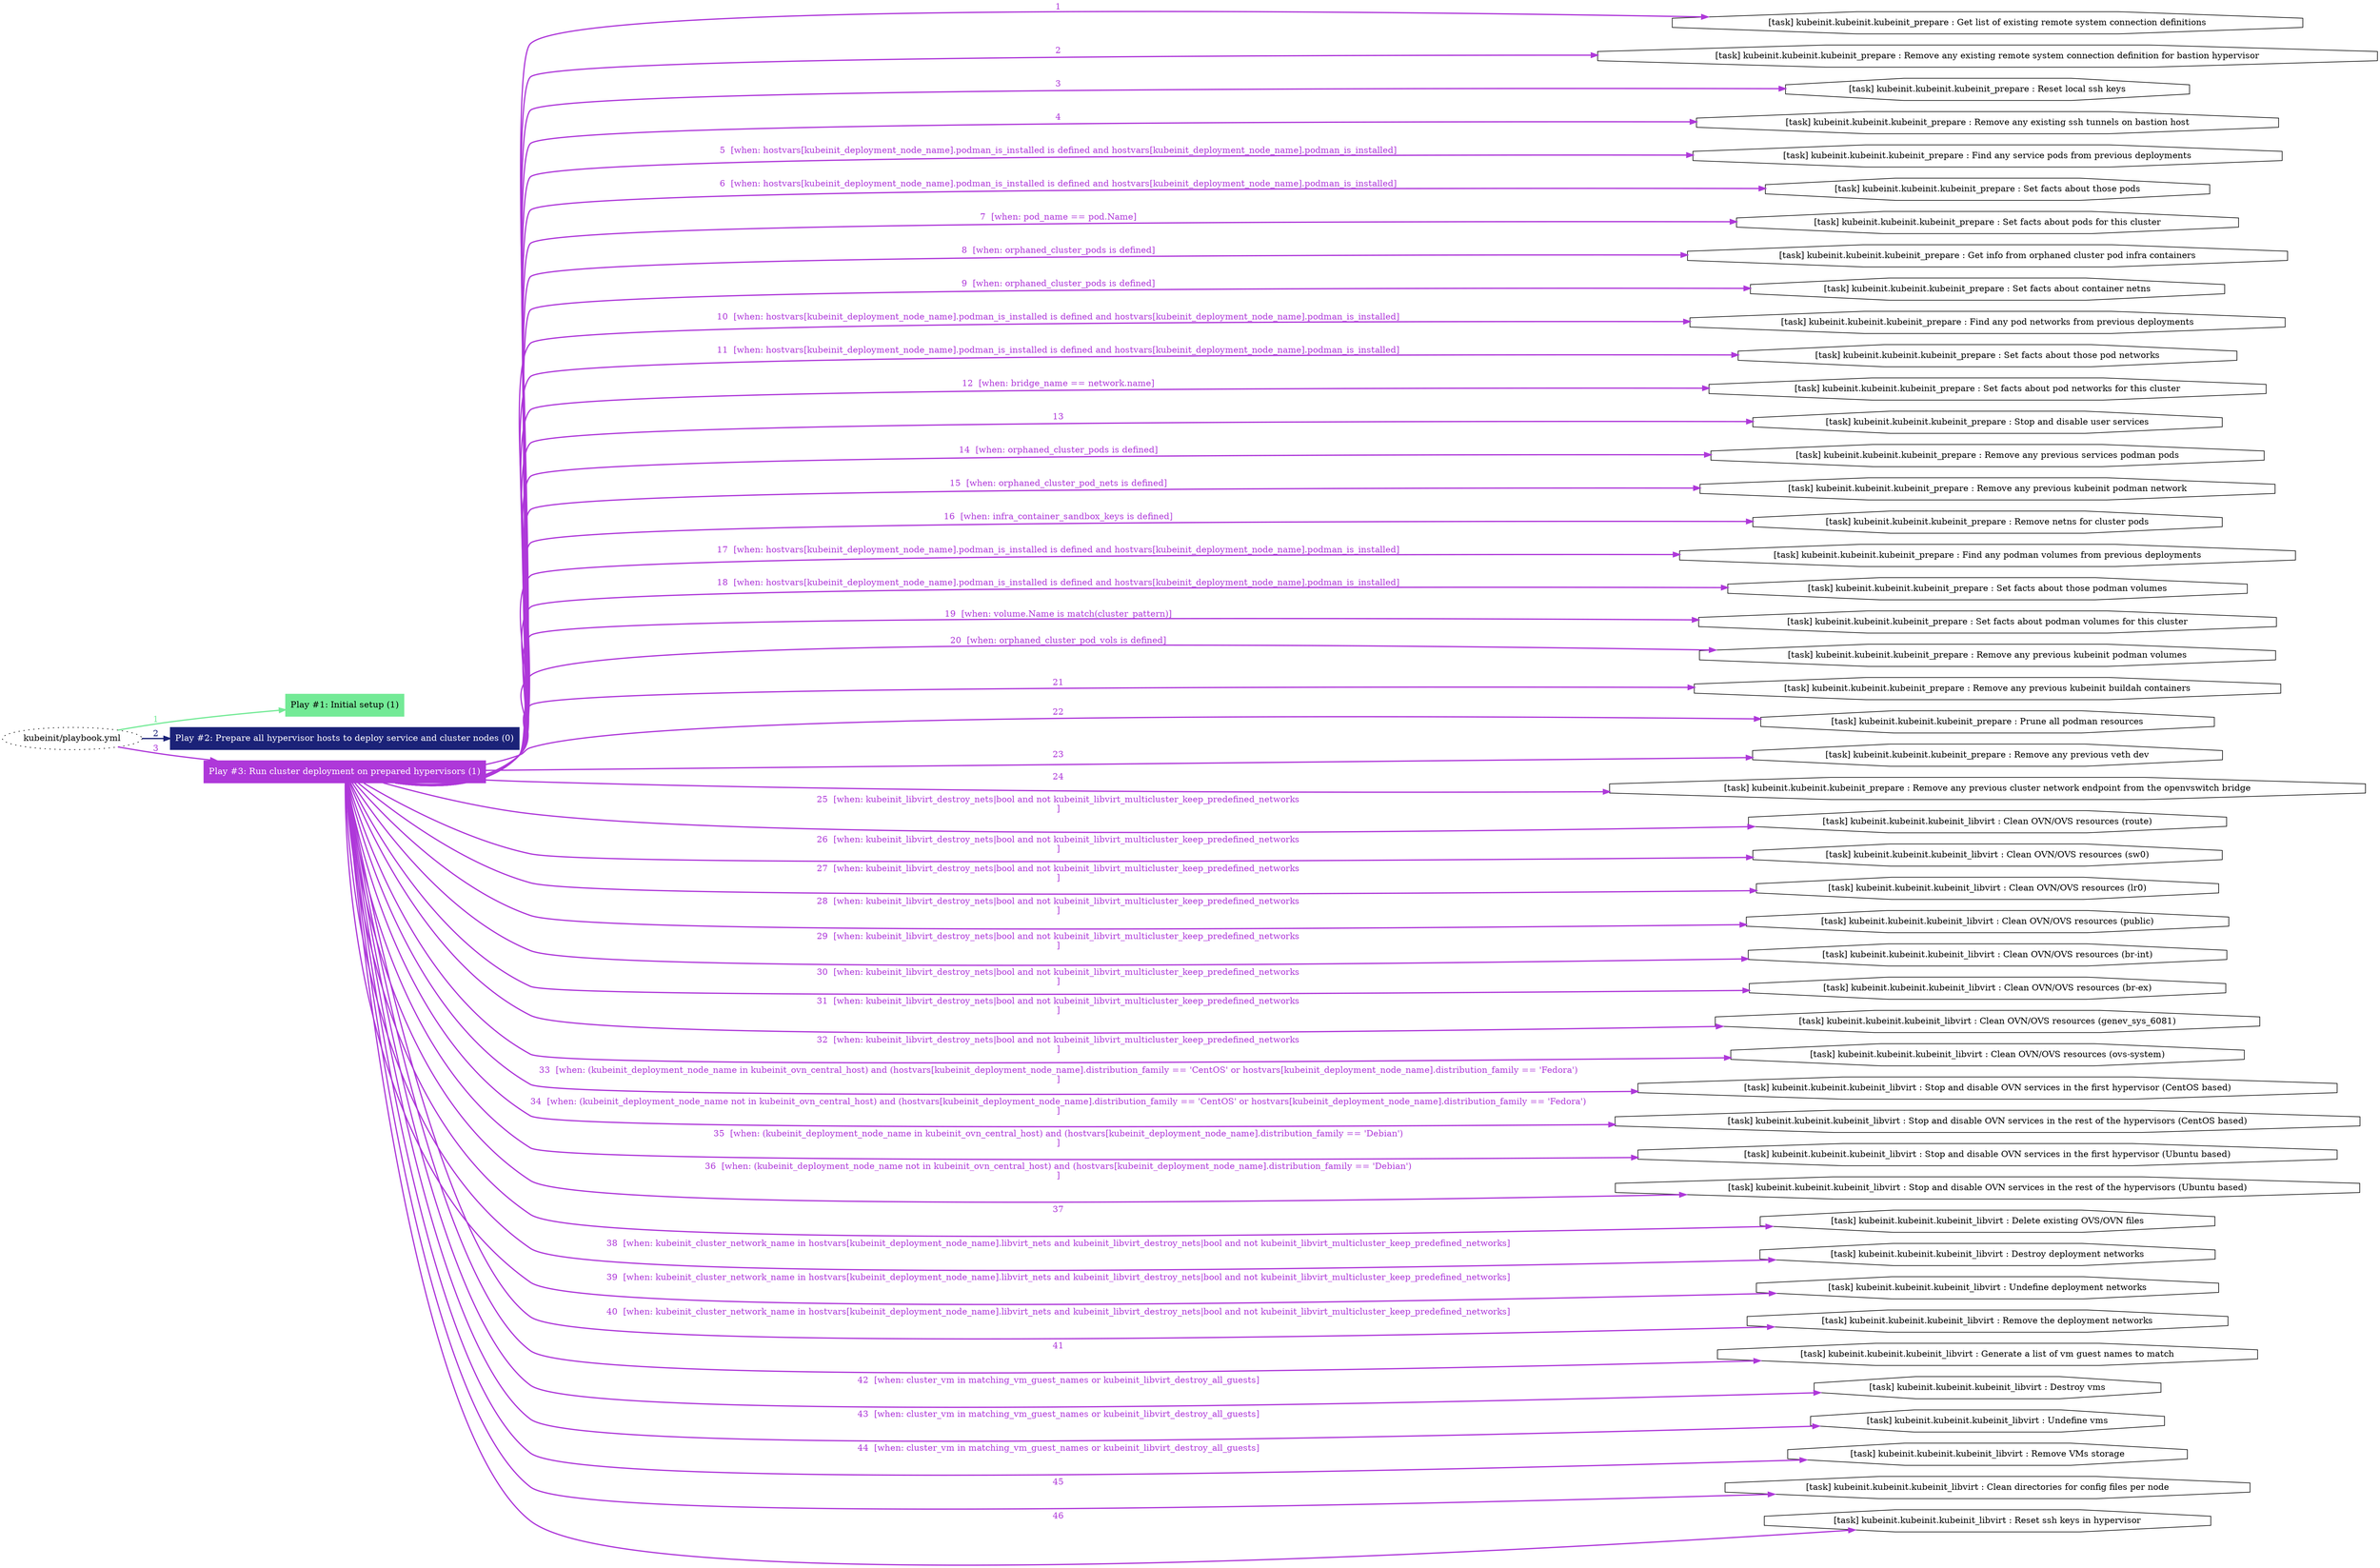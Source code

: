 digraph "kubeinit/playbook.yml "{
	graph [concentrate=true ordering=in rankdir=LR ratio=fill]
	edge [esep=5 sep=10]
	"kubeinit/playbook.yml" [id=root_node style=dotted]
	subgraph "Play #1: Initial setup (1) "{
		"Play #1: Initial setup (1)" [color="#73ea96" fontcolor="#000000" id="play_a245b3da-8842-4a97-b61f-3605385a20d6" shape=box style=filled tooltip=localhost]
		"kubeinit/playbook.yml" -> "Play #1: Initial setup (1)" [label=1 color="#73ea96" fontcolor="#73ea96" id="edge_eac80fef-6f74-4cdf-937e-ecfb4d2c3e98" style=bold]
	}
	subgraph "Play #2: Prepare all hypervisor hosts to deploy service and cluster nodes (0) "{
		"Play #2: Prepare all hypervisor hosts to deploy service and cluster nodes (0)" [color="#1b2278" fontcolor="#ffffff" id="play_a7f84145-6794-4fc3-b3a9-f9c51875859d" shape=box style=filled tooltip=""]
		"kubeinit/playbook.yml" -> "Play #2: Prepare all hypervisor hosts to deploy service and cluster nodes (0)" [label=2 color="#1b2278" fontcolor="#1b2278" id="edge_0f2a3a07-4253-4b7a-87d9-7df2b0cf1224" style=bold]
	}
	subgraph "Play #3: Run cluster deployment on prepared hypervisors (1) "{
		"Play #3: Run cluster deployment on prepared hypervisors (1)" [color="#ae38d9" fontcolor="#ffffff" id="play_402f9038-ac93-4fea-ae9d-03a6981da7d8" shape=box style=filled tooltip=localhost]
		"kubeinit/playbook.yml" -> "Play #3: Run cluster deployment on prepared hypervisors (1)" [label=3 color="#ae38d9" fontcolor="#ae38d9" id="edge_a19cc7b2-3806-4c32-be45-266143183481" style=bold]
		"task_a2503cd3-e9b6-40d5-aeb2-bf15720f64ea" [label="[task] kubeinit.kubeinit.kubeinit_prepare : Get list of existing remote system connection definitions" id="task_a2503cd3-e9b6-40d5-aeb2-bf15720f64ea" shape=octagon tooltip="[task] kubeinit.kubeinit.kubeinit_prepare : Get list of existing remote system connection definitions"]
		"Play #3: Run cluster deployment on prepared hypervisors (1)" -> "task_a2503cd3-e9b6-40d5-aeb2-bf15720f64ea" [label=1 color="#ae38d9" fontcolor="#ae38d9" id="edge_66f5557a-916c-4ea4-9576-3880687c28ae" style=bold]
		"task_350338f8-7020-4419-a916-f436c8e56d45" [label="[task] kubeinit.kubeinit.kubeinit_prepare : Remove any existing remote system connection definition for bastion hypervisor" id="task_350338f8-7020-4419-a916-f436c8e56d45" shape=octagon tooltip="[task] kubeinit.kubeinit.kubeinit_prepare : Remove any existing remote system connection definition for bastion hypervisor"]
		"Play #3: Run cluster deployment on prepared hypervisors (1)" -> "task_350338f8-7020-4419-a916-f436c8e56d45" [label=2 color="#ae38d9" fontcolor="#ae38d9" id="edge_bf64fc8c-562e-4c33-8fd9-27603032c11b" style=bold]
		"task_2e7da607-7479-41cc-bc1b-94aafa6c8920" [label="[task] kubeinit.kubeinit.kubeinit_prepare : Reset local ssh keys" id="task_2e7da607-7479-41cc-bc1b-94aafa6c8920" shape=octagon tooltip="[task] kubeinit.kubeinit.kubeinit_prepare : Reset local ssh keys"]
		"Play #3: Run cluster deployment on prepared hypervisors (1)" -> "task_2e7da607-7479-41cc-bc1b-94aafa6c8920" [label=3 color="#ae38d9" fontcolor="#ae38d9" id="edge_9f1431b7-7193-4043-9060-374d05a7e2d9" style=bold]
		"task_d0f9f94c-69fd-457b-9e74-45659f3b3c11" [label="[task] kubeinit.kubeinit.kubeinit_prepare : Remove any existing ssh tunnels on bastion host" id="task_d0f9f94c-69fd-457b-9e74-45659f3b3c11" shape=octagon tooltip="[task] kubeinit.kubeinit.kubeinit_prepare : Remove any existing ssh tunnels on bastion host"]
		"Play #3: Run cluster deployment on prepared hypervisors (1)" -> "task_d0f9f94c-69fd-457b-9e74-45659f3b3c11" [label=4 color="#ae38d9" fontcolor="#ae38d9" id="edge_2af4594b-dfb7-4cea-9633-1380a0a526d1" style=bold]
		"task_2b5cf634-a4c7-4c56-91cd-ea262b046f35" [label="[task] kubeinit.kubeinit.kubeinit_prepare : Find any service pods from previous deployments" id="task_2b5cf634-a4c7-4c56-91cd-ea262b046f35" shape=octagon tooltip="[task] kubeinit.kubeinit.kubeinit_prepare : Find any service pods from previous deployments"]
		"Play #3: Run cluster deployment on prepared hypervisors (1)" -> "task_2b5cf634-a4c7-4c56-91cd-ea262b046f35" [label="5  [when: hostvars[kubeinit_deployment_node_name].podman_is_installed is defined and hostvars[kubeinit_deployment_node_name].podman_is_installed]" color="#ae38d9" fontcolor="#ae38d9" id="edge_e83c7ae1-9be6-49ba-a1c7-a755243991f4" style=bold]
		"task_90a499a3-75e7-4163-9fc7-d89d53a0edc4" [label="[task] kubeinit.kubeinit.kubeinit_prepare : Set facts about those pods" id="task_90a499a3-75e7-4163-9fc7-d89d53a0edc4" shape=octagon tooltip="[task] kubeinit.kubeinit.kubeinit_prepare : Set facts about those pods"]
		"Play #3: Run cluster deployment on prepared hypervisors (1)" -> "task_90a499a3-75e7-4163-9fc7-d89d53a0edc4" [label="6  [when: hostvars[kubeinit_deployment_node_name].podman_is_installed is defined and hostvars[kubeinit_deployment_node_name].podman_is_installed]" color="#ae38d9" fontcolor="#ae38d9" id="edge_d7ebf30d-6972-4dae-9ea2-c22e68ad72b9" style=bold]
		"task_16f2c395-bcfb-4fbd-b69f-07ac7f734696" [label="[task] kubeinit.kubeinit.kubeinit_prepare : Set facts about pods for this cluster" id="task_16f2c395-bcfb-4fbd-b69f-07ac7f734696" shape=octagon tooltip="[task] kubeinit.kubeinit.kubeinit_prepare : Set facts about pods for this cluster"]
		"Play #3: Run cluster deployment on prepared hypervisors (1)" -> "task_16f2c395-bcfb-4fbd-b69f-07ac7f734696" [label="7  [when: pod_name == pod.Name]" color="#ae38d9" fontcolor="#ae38d9" id="edge_fdd5452d-25ba-409a-b897-6161d04f1d28" style=bold]
		"task_7f6c052c-41d2-43c9-8bb0-5ace3162a1b6" [label="[task] kubeinit.kubeinit.kubeinit_prepare : Get info from orphaned cluster pod infra containers" id="task_7f6c052c-41d2-43c9-8bb0-5ace3162a1b6" shape=octagon tooltip="[task] kubeinit.kubeinit.kubeinit_prepare : Get info from orphaned cluster pod infra containers"]
		"Play #3: Run cluster deployment on prepared hypervisors (1)" -> "task_7f6c052c-41d2-43c9-8bb0-5ace3162a1b6" [label="8  [when: orphaned_cluster_pods is defined]" color="#ae38d9" fontcolor="#ae38d9" id="edge_eb2322de-fefb-4803-a2a8-b029c3259df3" style=bold]
		"task_900a7013-e8ab-449c-a9cf-a95c3bd7e272" [label="[task] kubeinit.kubeinit.kubeinit_prepare : Set facts about container netns" id="task_900a7013-e8ab-449c-a9cf-a95c3bd7e272" shape=octagon tooltip="[task] kubeinit.kubeinit.kubeinit_prepare : Set facts about container netns"]
		"Play #3: Run cluster deployment on prepared hypervisors (1)" -> "task_900a7013-e8ab-449c-a9cf-a95c3bd7e272" [label="9  [when: orphaned_cluster_pods is defined]" color="#ae38d9" fontcolor="#ae38d9" id="edge_bd166faf-55e1-46a6-ad08-d64037a66802" style=bold]
		"task_768c7f74-65bd-48fc-8c05-fea3eee95220" [label="[task] kubeinit.kubeinit.kubeinit_prepare : Find any pod networks from previous deployments" id="task_768c7f74-65bd-48fc-8c05-fea3eee95220" shape=octagon tooltip="[task] kubeinit.kubeinit.kubeinit_prepare : Find any pod networks from previous deployments"]
		"Play #3: Run cluster deployment on prepared hypervisors (1)" -> "task_768c7f74-65bd-48fc-8c05-fea3eee95220" [label="10  [when: hostvars[kubeinit_deployment_node_name].podman_is_installed is defined and hostvars[kubeinit_deployment_node_name].podman_is_installed]" color="#ae38d9" fontcolor="#ae38d9" id="edge_13fc4740-655f-4600-93cd-3d266ec88728" style=bold]
		"task_c9a82654-37fb-41a0-a9d5-ed06fcdf3bcb" [label="[task] kubeinit.kubeinit.kubeinit_prepare : Set facts about those pod networks" id="task_c9a82654-37fb-41a0-a9d5-ed06fcdf3bcb" shape=octagon tooltip="[task] kubeinit.kubeinit.kubeinit_prepare : Set facts about those pod networks"]
		"Play #3: Run cluster deployment on prepared hypervisors (1)" -> "task_c9a82654-37fb-41a0-a9d5-ed06fcdf3bcb" [label="11  [when: hostvars[kubeinit_deployment_node_name].podman_is_installed is defined and hostvars[kubeinit_deployment_node_name].podman_is_installed]" color="#ae38d9" fontcolor="#ae38d9" id="edge_5bcfb7b0-a1a7-431f-b724-8e7e3158d18e" style=bold]
		"task_2d88db2e-9816-44f9-950d-4897bfb32fcb" [label="[task] kubeinit.kubeinit.kubeinit_prepare : Set facts about pod networks for this cluster" id="task_2d88db2e-9816-44f9-950d-4897bfb32fcb" shape=octagon tooltip="[task] kubeinit.kubeinit.kubeinit_prepare : Set facts about pod networks for this cluster"]
		"Play #3: Run cluster deployment on prepared hypervisors (1)" -> "task_2d88db2e-9816-44f9-950d-4897bfb32fcb" [label="12  [when: bridge_name == network.name]" color="#ae38d9" fontcolor="#ae38d9" id="edge_3fd90435-413e-47e8-9006-8f5953edbbd5" style=bold]
		"task_ce3b75e3-3ea1-44cb-bd8d-1995f69ed0dc" [label="[task] kubeinit.kubeinit.kubeinit_prepare : Stop and disable user services" id="task_ce3b75e3-3ea1-44cb-bd8d-1995f69ed0dc" shape=octagon tooltip="[task] kubeinit.kubeinit.kubeinit_prepare : Stop and disable user services"]
		"Play #3: Run cluster deployment on prepared hypervisors (1)" -> "task_ce3b75e3-3ea1-44cb-bd8d-1995f69ed0dc" [label=13 color="#ae38d9" fontcolor="#ae38d9" id="edge_42468bd8-714f-4f01-8238-ee29477d690d" style=bold]
		"task_05981521-ad57-41d7-ae1c-781f3fe48f50" [label="[task] kubeinit.kubeinit.kubeinit_prepare : Remove any previous services podman pods" id="task_05981521-ad57-41d7-ae1c-781f3fe48f50" shape=octagon tooltip="[task] kubeinit.kubeinit.kubeinit_prepare : Remove any previous services podman pods"]
		"Play #3: Run cluster deployment on prepared hypervisors (1)" -> "task_05981521-ad57-41d7-ae1c-781f3fe48f50" [label="14  [when: orphaned_cluster_pods is defined]" color="#ae38d9" fontcolor="#ae38d9" id="edge_7926cfd6-0924-4c57-b457-91436bbbe016" style=bold]
		"task_4e3c2af1-bdeb-48b4-a3af-a77e74938917" [label="[task] kubeinit.kubeinit.kubeinit_prepare : Remove any previous kubeinit podman network" id="task_4e3c2af1-bdeb-48b4-a3af-a77e74938917" shape=octagon tooltip="[task] kubeinit.kubeinit.kubeinit_prepare : Remove any previous kubeinit podman network"]
		"Play #3: Run cluster deployment on prepared hypervisors (1)" -> "task_4e3c2af1-bdeb-48b4-a3af-a77e74938917" [label="15  [when: orphaned_cluster_pod_nets is defined]" color="#ae38d9" fontcolor="#ae38d9" id="edge_91886cb1-6e27-453c-9411-180814f5f1ba" style=bold]
		"task_e908e9b5-277b-456e-9413-844e3d83452b" [label="[task] kubeinit.kubeinit.kubeinit_prepare : Remove netns for cluster pods" id="task_e908e9b5-277b-456e-9413-844e3d83452b" shape=octagon tooltip="[task] kubeinit.kubeinit.kubeinit_prepare : Remove netns for cluster pods"]
		"Play #3: Run cluster deployment on prepared hypervisors (1)" -> "task_e908e9b5-277b-456e-9413-844e3d83452b" [label="16  [when: infra_container_sandbox_keys is defined]" color="#ae38d9" fontcolor="#ae38d9" id="edge_d2ff7a57-a0e8-41a0-bce0-43a6ca5a2966" style=bold]
		"task_86b41b00-1c21-4092-9887-552cb9266701" [label="[task] kubeinit.kubeinit.kubeinit_prepare : Find any podman volumes from previous deployments" id="task_86b41b00-1c21-4092-9887-552cb9266701" shape=octagon tooltip="[task] kubeinit.kubeinit.kubeinit_prepare : Find any podman volumes from previous deployments"]
		"Play #3: Run cluster deployment on prepared hypervisors (1)" -> "task_86b41b00-1c21-4092-9887-552cb9266701" [label="17  [when: hostvars[kubeinit_deployment_node_name].podman_is_installed is defined and hostvars[kubeinit_deployment_node_name].podman_is_installed]" color="#ae38d9" fontcolor="#ae38d9" id="edge_09d21406-9926-4741-928d-9d63f864fa38" style=bold]
		"task_546edb35-94c7-4ee3-aa60-48c70806f227" [label="[task] kubeinit.kubeinit.kubeinit_prepare : Set facts about those podman volumes" id="task_546edb35-94c7-4ee3-aa60-48c70806f227" shape=octagon tooltip="[task] kubeinit.kubeinit.kubeinit_prepare : Set facts about those podman volumes"]
		"Play #3: Run cluster deployment on prepared hypervisors (1)" -> "task_546edb35-94c7-4ee3-aa60-48c70806f227" [label="18  [when: hostvars[kubeinit_deployment_node_name].podman_is_installed is defined and hostvars[kubeinit_deployment_node_name].podman_is_installed]" color="#ae38d9" fontcolor="#ae38d9" id="edge_5ec61abd-ff8e-4eb1-8186-80a430b45662" style=bold]
		"task_d5316b5c-e4b9-4863-b703-462e97033d77" [label="[task] kubeinit.kubeinit.kubeinit_prepare : Set facts about podman volumes for this cluster" id="task_d5316b5c-e4b9-4863-b703-462e97033d77" shape=octagon tooltip="[task] kubeinit.kubeinit.kubeinit_prepare : Set facts about podman volumes for this cluster"]
		"Play #3: Run cluster deployment on prepared hypervisors (1)" -> "task_d5316b5c-e4b9-4863-b703-462e97033d77" [label="19  [when: volume.Name is match(cluster_pattern)]" color="#ae38d9" fontcolor="#ae38d9" id="edge_bb7624c4-8258-4941-b9cd-5dd2f45bf46e" style=bold]
		"task_a29538c2-73b9-4177-a331-d5b7a3de4bb3" [label="[task] kubeinit.kubeinit.kubeinit_prepare : Remove any previous kubeinit podman volumes" id="task_a29538c2-73b9-4177-a331-d5b7a3de4bb3" shape=octagon tooltip="[task] kubeinit.kubeinit.kubeinit_prepare : Remove any previous kubeinit podman volumes"]
		"Play #3: Run cluster deployment on prepared hypervisors (1)" -> "task_a29538c2-73b9-4177-a331-d5b7a3de4bb3" [label="20  [when: orphaned_cluster_pod_vols is defined]" color="#ae38d9" fontcolor="#ae38d9" id="edge_8f2cea46-b577-4aa3-8755-2a6856720f75" style=bold]
		"task_294c2df1-3d63-4cea-9849-c6124fd8d9d0" [label="[task] kubeinit.kubeinit.kubeinit_prepare : Remove any previous kubeinit buildah containers" id="task_294c2df1-3d63-4cea-9849-c6124fd8d9d0" shape=octagon tooltip="[task] kubeinit.kubeinit.kubeinit_prepare : Remove any previous kubeinit buildah containers"]
		"Play #3: Run cluster deployment on prepared hypervisors (1)" -> "task_294c2df1-3d63-4cea-9849-c6124fd8d9d0" [label=21 color="#ae38d9" fontcolor="#ae38d9" id="edge_7212dc4a-09db-40f5-8b57-238ea76f3f40" style=bold]
		"task_3ad1a65b-ff77-47b0-a00e-1df1173bcb14" [label="[task] kubeinit.kubeinit.kubeinit_prepare : Prune all podman resources" id="task_3ad1a65b-ff77-47b0-a00e-1df1173bcb14" shape=octagon tooltip="[task] kubeinit.kubeinit.kubeinit_prepare : Prune all podman resources"]
		"Play #3: Run cluster deployment on prepared hypervisors (1)" -> "task_3ad1a65b-ff77-47b0-a00e-1df1173bcb14" [label=22 color="#ae38d9" fontcolor="#ae38d9" id="edge_81f4fe7e-177d-47f6-a236-5bb8dd5ba95d" style=bold]
		"task_e82b5dde-8b35-43bb-a3c5-56a128afed2c" [label="[task] kubeinit.kubeinit.kubeinit_prepare : Remove any previous veth dev" id="task_e82b5dde-8b35-43bb-a3c5-56a128afed2c" shape=octagon tooltip="[task] kubeinit.kubeinit.kubeinit_prepare : Remove any previous veth dev"]
		"Play #3: Run cluster deployment on prepared hypervisors (1)" -> "task_e82b5dde-8b35-43bb-a3c5-56a128afed2c" [label=23 color="#ae38d9" fontcolor="#ae38d9" id="edge_04f0e33a-da7d-4739-b8d0-682a4ffe3cfa" style=bold]
		"task_4bc6bce9-3e6f-47fa-938c-f3919b804435" [label="[task] kubeinit.kubeinit.kubeinit_prepare : Remove any previous cluster network endpoint from the openvswitch bridge" id="task_4bc6bce9-3e6f-47fa-938c-f3919b804435" shape=octagon tooltip="[task] kubeinit.kubeinit.kubeinit_prepare : Remove any previous cluster network endpoint from the openvswitch bridge"]
		"Play #3: Run cluster deployment on prepared hypervisors (1)" -> "task_4bc6bce9-3e6f-47fa-938c-f3919b804435" [label=24 color="#ae38d9" fontcolor="#ae38d9" id="edge_dbb2e1c5-d309-4966-8f92-93c493700d52" style=bold]
		"task_d8ec8867-2e6c-40b8-be5d-6532298ed817" [label="[task] kubeinit.kubeinit.kubeinit_libvirt : Clean OVN/OVS resources (route)" id="task_d8ec8867-2e6c-40b8-be5d-6532298ed817" shape=octagon tooltip="[task] kubeinit.kubeinit.kubeinit_libvirt : Clean OVN/OVS resources (route)"]
		"Play #3: Run cluster deployment on prepared hypervisors (1)" -> "task_d8ec8867-2e6c-40b8-be5d-6532298ed817" [label="25  [when: kubeinit_libvirt_destroy_nets|bool and not kubeinit_libvirt_multicluster_keep_predefined_networks
]" color="#ae38d9" fontcolor="#ae38d9" id="edge_e116604a-6508-48e7-adf3-2c0bb9ebc714" style=bold]
		"task_0b073508-d82c-4547-a940-b67d0d764a74" [label="[task] kubeinit.kubeinit.kubeinit_libvirt : Clean OVN/OVS resources (sw0)" id="task_0b073508-d82c-4547-a940-b67d0d764a74" shape=octagon tooltip="[task] kubeinit.kubeinit.kubeinit_libvirt : Clean OVN/OVS resources (sw0)"]
		"Play #3: Run cluster deployment on prepared hypervisors (1)" -> "task_0b073508-d82c-4547-a940-b67d0d764a74" [label="26  [when: kubeinit_libvirt_destroy_nets|bool and not kubeinit_libvirt_multicluster_keep_predefined_networks
]" color="#ae38d9" fontcolor="#ae38d9" id="edge_6460177e-94d3-4983-83ca-1ab9e8822fbe" style=bold]
		"task_b310dd4d-f457-4784-895e-bbf94b36fd83" [label="[task] kubeinit.kubeinit.kubeinit_libvirt : Clean OVN/OVS resources (lr0)" id="task_b310dd4d-f457-4784-895e-bbf94b36fd83" shape=octagon tooltip="[task] kubeinit.kubeinit.kubeinit_libvirt : Clean OVN/OVS resources (lr0)"]
		"Play #3: Run cluster deployment on prepared hypervisors (1)" -> "task_b310dd4d-f457-4784-895e-bbf94b36fd83" [label="27  [when: kubeinit_libvirt_destroy_nets|bool and not kubeinit_libvirt_multicluster_keep_predefined_networks
]" color="#ae38d9" fontcolor="#ae38d9" id="edge_d60aa507-29ca-434e-9cec-cae618a1e4e6" style=bold]
		"task_051e1a71-06a7-4824-865c-2097b72eecf4" [label="[task] kubeinit.kubeinit.kubeinit_libvirt : Clean OVN/OVS resources (public)" id="task_051e1a71-06a7-4824-865c-2097b72eecf4" shape=octagon tooltip="[task] kubeinit.kubeinit.kubeinit_libvirt : Clean OVN/OVS resources (public)"]
		"Play #3: Run cluster deployment on prepared hypervisors (1)" -> "task_051e1a71-06a7-4824-865c-2097b72eecf4" [label="28  [when: kubeinit_libvirt_destroy_nets|bool and not kubeinit_libvirt_multicluster_keep_predefined_networks
]" color="#ae38d9" fontcolor="#ae38d9" id="edge_c877aa72-dbec-400a-8133-d4010c74776a" style=bold]
		"task_f8bf4735-e4f0-48ec-8557-b17726280efe" [label="[task] kubeinit.kubeinit.kubeinit_libvirt : Clean OVN/OVS resources (br-int)" id="task_f8bf4735-e4f0-48ec-8557-b17726280efe" shape=octagon tooltip="[task] kubeinit.kubeinit.kubeinit_libvirt : Clean OVN/OVS resources (br-int)"]
		"Play #3: Run cluster deployment on prepared hypervisors (1)" -> "task_f8bf4735-e4f0-48ec-8557-b17726280efe" [label="29  [when: kubeinit_libvirt_destroy_nets|bool and not kubeinit_libvirt_multicluster_keep_predefined_networks
]" color="#ae38d9" fontcolor="#ae38d9" id="edge_ecbf63be-3fa1-4151-937f-3b8b906da703" style=bold]
		"task_7e39ee51-9820-4207-bab5-9536d40e4878" [label="[task] kubeinit.kubeinit.kubeinit_libvirt : Clean OVN/OVS resources (br-ex)" id="task_7e39ee51-9820-4207-bab5-9536d40e4878" shape=octagon tooltip="[task] kubeinit.kubeinit.kubeinit_libvirt : Clean OVN/OVS resources (br-ex)"]
		"Play #3: Run cluster deployment on prepared hypervisors (1)" -> "task_7e39ee51-9820-4207-bab5-9536d40e4878" [label="30  [when: kubeinit_libvirt_destroy_nets|bool and not kubeinit_libvirt_multicluster_keep_predefined_networks
]" color="#ae38d9" fontcolor="#ae38d9" id="edge_42196efb-170e-4bef-be37-e34e8efd0e37" style=bold]
		"task_76d33774-93d5-428d-bfbd-8f427a9a4a48" [label="[task] kubeinit.kubeinit.kubeinit_libvirt : Clean OVN/OVS resources (genev_sys_6081)" id="task_76d33774-93d5-428d-bfbd-8f427a9a4a48" shape=octagon tooltip="[task] kubeinit.kubeinit.kubeinit_libvirt : Clean OVN/OVS resources (genev_sys_6081)"]
		"Play #3: Run cluster deployment on prepared hypervisors (1)" -> "task_76d33774-93d5-428d-bfbd-8f427a9a4a48" [label="31  [when: kubeinit_libvirt_destroy_nets|bool and not kubeinit_libvirt_multicluster_keep_predefined_networks
]" color="#ae38d9" fontcolor="#ae38d9" id="edge_9c3fbb91-bd63-4cc8-9bad-621d8fc71879" style=bold]
		"task_973e54ef-c5f2-41ef-8c4d-7f8c169639b8" [label="[task] kubeinit.kubeinit.kubeinit_libvirt : Clean OVN/OVS resources (ovs-system)" id="task_973e54ef-c5f2-41ef-8c4d-7f8c169639b8" shape=octagon tooltip="[task] kubeinit.kubeinit.kubeinit_libvirt : Clean OVN/OVS resources (ovs-system)"]
		"Play #3: Run cluster deployment on prepared hypervisors (1)" -> "task_973e54ef-c5f2-41ef-8c4d-7f8c169639b8" [label="32  [when: kubeinit_libvirt_destroy_nets|bool and not kubeinit_libvirt_multicluster_keep_predefined_networks
]" color="#ae38d9" fontcolor="#ae38d9" id="edge_22e61fb2-3618-4d46-a5d1-48911445988e" style=bold]
		"task_e250c0ff-8ba6-47ca-aed6-7972b2665e53" [label="[task] kubeinit.kubeinit.kubeinit_libvirt : Stop and disable OVN services in the first hypervisor (CentOS based)" id="task_e250c0ff-8ba6-47ca-aed6-7972b2665e53" shape=octagon tooltip="[task] kubeinit.kubeinit.kubeinit_libvirt : Stop and disable OVN services in the first hypervisor (CentOS based)"]
		"Play #3: Run cluster deployment on prepared hypervisors (1)" -> "task_e250c0ff-8ba6-47ca-aed6-7972b2665e53" [label="33  [when: (kubeinit_deployment_node_name in kubeinit_ovn_central_host) and (hostvars[kubeinit_deployment_node_name].distribution_family == 'CentOS' or hostvars[kubeinit_deployment_node_name].distribution_family == 'Fedora')
]" color="#ae38d9" fontcolor="#ae38d9" id="edge_9bec3857-5fea-4470-8b77-e6d11ce05405" style=bold]
		"task_4a000352-395e-435d-87ea-b864b2245860" [label="[task] kubeinit.kubeinit.kubeinit_libvirt : Stop and disable OVN services in the rest of the hypervisors (CentOS based)" id="task_4a000352-395e-435d-87ea-b864b2245860" shape=octagon tooltip="[task] kubeinit.kubeinit.kubeinit_libvirt : Stop and disable OVN services in the rest of the hypervisors (CentOS based)"]
		"Play #3: Run cluster deployment on prepared hypervisors (1)" -> "task_4a000352-395e-435d-87ea-b864b2245860" [label="34  [when: (kubeinit_deployment_node_name not in kubeinit_ovn_central_host) and (hostvars[kubeinit_deployment_node_name].distribution_family == 'CentOS' or hostvars[kubeinit_deployment_node_name].distribution_family == 'Fedora')
]" color="#ae38d9" fontcolor="#ae38d9" id="edge_7e476746-d7b8-4e3c-bb7c-34cf3a71a547" style=bold]
		"task_a1e769ac-6dd8-480e-8385-93e3ec6cdc8c" [label="[task] kubeinit.kubeinit.kubeinit_libvirt : Stop and disable OVN services in the first hypervisor (Ubuntu based)" id="task_a1e769ac-6dd8-480e-8385-93e3ec6cdc8c" shape=octagon tooltip="[task] kubeinit.kubeinit.kubeinit_libvirt : Stop and disable OVN services in the first hypervisor (Ubuntu based)"]
		"Play #3: Run cluster deployment on prepared hypervisors (1)" -> "task_a1e769ac-6dd8-480e-8385-93e3ec6cdc8c" [label="35  [when: (kubeinit_deployment_node_name in kubeinit_ovn_central_host) and (hostvars[kubeinit_deployment_node_name].distribution_family == 'Debian')
]" color="#ae38d9" fontcolor="#ae38d9" id="edge_b0ec2cc4-c814-4e08-a75e-896527d98eb6" style=bold]
		"task_2dbdaab1-1547-4ec3-ad02-86f67453a156" [label="[task] kubeinit.kubeinit.kubeinit_libvirt : Stop and disable OVN services in the rest of the hypervisors (Ubuntu based)" id="task_2dbdaab1-1547-4ec3-ad02-86f67453a156" shape=octagon tooltip="[task] kubeinit.kubeinit.kubeinit_libvirt : Stop and disable OVN services in the rest of the hypervisors (Ubuntu based)"]
		"Play #3: Run cluster deployment on prepared hypervisors (1)" -> "task_2dbdaab1-1547-4ec3-ad02-86f67453a156" [label="36  [when: (kubeinit_deployment_node_name not in kubeinit_ovn_central_host) and (hostvars[kubeinit_deployment_node_name].distribution_family == 'Debian')
]" color="#ae38d9" fontcolor="#ae38d9" id="edge_6a57be6e-4d18-43e4-89b0-3347a747df2c" style=bold]
		"task_f4218ebb-3a9d-43e5-9198-027217e5dcd4" [label="[task] kubeinit.kubeinit.kubeinit_libvirt : Delete existing OVS/OVN files" id="task_f4218ebb-3a9d-43e5-9198-027217e5dcd4" shape=octagon tooltip="[task] kubeinit.kubeinit.kubeinit_libvirt : Delete existing OVS/OVN files"]
		"Play #3: Run cluster deployment on prepared hypervisors (1)" -> "task_f4218ebb-3a9d-43e5-9198-027217e5dcd4" [label=37 color="#ae38d9" fontcolor="#ae38d9" id="edge_67d54671-e251-4f9f-a501-3f79bdbfe6de" style=bold]
		"task_a4b3283e-67a1-491a-ba0c-52129efd5cc2" [label="[task] kubeinit.kubeinit.kubeinit_libvirt : Destroy deployment networks" id="task_a4b3283e-67a1-491a-ba0c-52129efd5cc2" shape=octagon tooltip="[task] kubeinit.kubeinit.kubeinit_libvirt : Destroy deployment networks"]
		"Play #3: Run cluster deployment on prepared hypervisors (1)" -> "task_a4b3283e-67a1-491a-ba0c-52129efd5cc2" [label="38  [when: kubeinit_cluster_network_name in hostvars[kubeinit_deployment_node_name].libvirt_nets and kubeinit_libvirt_destroy_nets|bool and not kubeinit_libvirt_multicluster_keep_predefined_networks]" color="#ae38d9" fontcolor="#ae38d9" id="edge_803bd0dc-91b2-4a45-95af-7055b5c4ee3a" style=bold]
		"task_5040d665-c5d7-46f1-9917-2f288e5cc992" [label="[task] kubeinit.kubeinit.kubeinit_libvirt : Undefine deployment networks" id="task_5040d665-c5d7-46f1-9917-2f288e5cc992" shape=octagon tooltip="[task] kubeinit.kubeinit.kubeinit_libvirt : Undefine deployment networks"]
		"Play #3: Run cluster deployment on prepared hypervisors (1)" -> "task_5040d665-c5d7-46f1-9917-2f288e5cc992" [label="39  [when: kubeinit_cluster_network_name in hostvars[kubeinit_deployment_node_name].libvirt_nets and kubeinit_libvirt_destroy_nets|bool and not kubeinit_libvirt_multicluster_keep_predefined_networks]" color="#ae38d9" fontcolor="#ae38d9" id="edge_bb762764-7ffa-4393-81d8-0a040acca50a" style=bold]
		"task_cde291ac-ee37-4e30-ae10-8b6f8c17a14a" [label="[task] kubeinit.kubeinit.kubeinit_libvirt : Remove the deployment networks" id="task_cde291ac-ee37-4e30-ae10-8b6f8c17a14a" shape=octagon tooltip="[task] kubeinit.kubeinit.kubeinit_libvirt : Remove the deployment networks"]
		"Play #3: Run cluster deployment on prepared hypervisors (1)" -> "task_cde291ac-ee37-4e30-ae10-8b6f8c17a14a" [label="40  [when: kubeinit_cluster_network_name in hostvars[kubeinit_deployment_node_name].libvirt_nets and kubeinit_libvirt_destroy_nets|bool and not kubeinit_libvirt_multicluster_keep_predefined_networks]" color="#ae38d9" fontcolor="#ae38d9" id="edge_17163033-3c94-490f-a07f-1f9b3ff7cc11" style=bold]
		"task_da20ec1c-0765-4cad-8e69-90ec901ebb50" [label="[task] kubeinit.kubeinit.kubeinit_libvirt : Generate a list of vm guest names to match" id="task_da20ec1c-0765-4cad-8e69-90ec901ebb50" shape=octagon tooltip="[task] kubeinit.kubeinit.kubeinit_libvirt : Generate a list of vm guest names to match"]
		"Play #3: Run cluster deployment on prepared hypervisors (1)" -> "task_da20ec1c-0765-4cad-8e69-90ec901ebb50" [label=41 color="#ae38d9" fontcolor="#ae38d9" id="edge_cc65acf1-fc66-4324-ac37-edf4847a998c" style=bold]
		"task_cbdeb078-dc28-4c4d-b924-bf449b6168bc" [label="[task] kubeinit.kubeinit.kubeinit_libvirt : Destroy vms" id="task_cbdeb078-dc28-4c4d-b924-bf449b6168bc" shape=octagon tooltip="[task] kubeinit.kubeinit.kubeinit_libvirt : Destroy vms"]
		"Play #3: Run cluster deployment on prepared hypervisors (1)" -> "task_cbdeb078-dc28-4c4d-b924-bf449b6168bc" [label="42  [when: cluster_vm in matching_vm_guest_names or kubeinit_libvirt_destroy_all_guests]" color="#ae38d9" fontcolor="#ae38d9" id="edge_fe3863d4-1f7a-4540-90d5-4a6797703254" style=bold]
		"task_a78403f8-3ad5-4932-b317-6f9cf3c9aea9" [label="[task] kubeinit.kubeinit.kubeinit_libvirt : Undefine vms" id="task_a78403f8-3ad5-4932-b317-6f9cf3c9aea9" shape=octagon tooltip="[task] kubeinit.kubeinit.kubeinit_libvirt : Undefine vms"]
		"Play #3: Run cluster deployment on prepared hypervisors (1)" -> "task_a78403f8-3ad5-4932-b317-6f9cf3c9aea9" [label="43  [when: cluster_vm in matching_vm_guest_names or kubeinit_libvirt_destroy_all_guests]" color="#ae38d9" fontcolor="#ae38d9" id="edge_c6c413b0-952b-46bb-ba1c-1a796bc171b6" style=bold]
		"task_c8e138f2-725c-4034-989b-7912def16bbf" [label="[task] kubeinit.kubeinit.kubeinit_libvirt : Remove VMs storage" id="task_c8e138f2-725c-4034-989b-7912def16bbf" shape=octagon tooltip="[task] kubeinit.kubeinit.kubeinit_libvirt : Remove VMs storage"]
		"Play #3: Run cluster deployment on prepared hypervisors (1)" -> "task_c8e138f2-725c-4034-989b-7912def16bbf" [label="44  [when: cluster_vm in matching_vm_guest_names or kubeinit_libvirt_destroy_all_guests]" color="#ae38d9" fontcolor="#ae38d9" id="edge_6a8b1ad4-099b-4c89-9c7d-ddbc807c9d8a" style=bold]
		"task_c426625e-72e2-4f95-a86f-7219e58b207b" [label="[task] kubeinit.kubeinit.kubeinit_libvirt : Clean directories for config files per node" id="task_c426625e-72e2-4f95-a86f-7219e58b207b" shape=octagon tooltip="[task] kubeinit.kubeinit.kubeinit_libvirt : Clean directories for config files per node"]
		"Play #3: Run cluster deployment on prepared hypervisors (1)" -> "task_c426625e-72e2-4f95-a86f-7219e58b207b" [label=45 color="#ae38d9" fontcolor="#ae38d9" id="edge_33c873e9-5200-4851-ad5f-57b6f2d902fd" style=bold]
		"task_58cdffe2-0dfb-4c7b-87d1-b991eace61eb" [label="[task] kubeinit.kubeinit.kubeinit_libvirt : Reset ssh keys in hypervisor" id="task_58cdffe2-0dfb-4c7b-87d1-b991eace61eb" shape=octagon tooltip="[task] kubeinit.kubeinit.kubeinit_libvirt : Reset ssh keys in hypervisor"]
		"Play #3: Run cluster deployment on prepared hypervisors (1)" -> "task_58cdffe2-0dfb-4c7b-87d1-b991eace61eb" [label=46 color="#ae38d9" fontcolor="#ae38d9" id="edge_2c5289cc-7c3b-40f7-9dd3-bd37548c7391" style=bold]
	}
}
